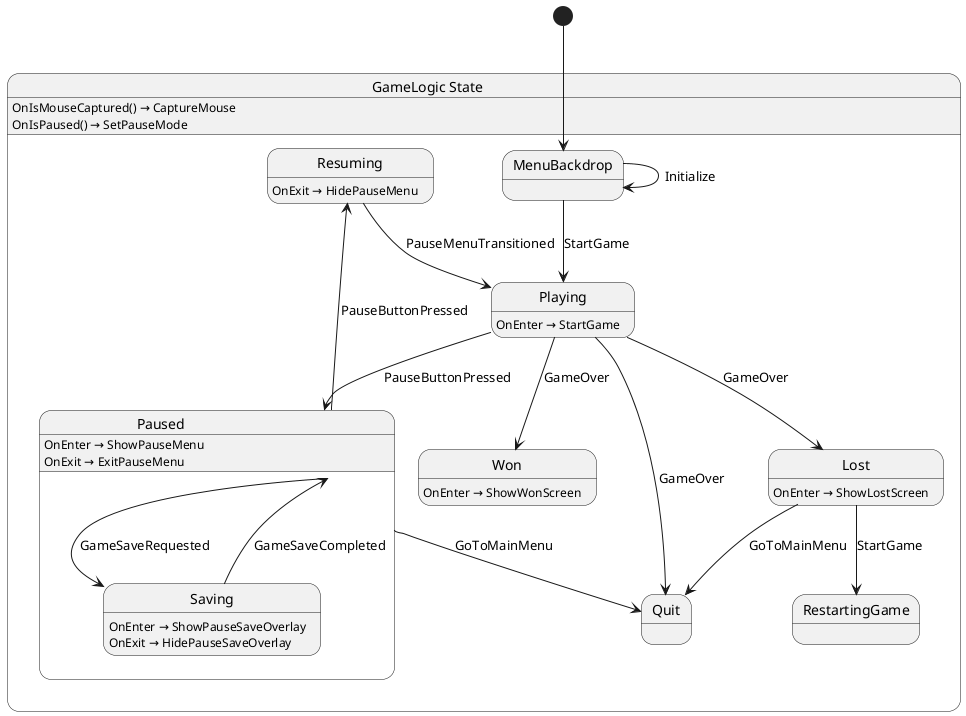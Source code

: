 @startuml GameLogic
state "GameLogic State" as GameDemo_GameLogic_State {
  state "Lost" as GameDemo_GameLogic_State_Lost {
    GameDemo_GameLogic_State_Lost : OnEnter → ShowLostScreen
  }
  state "MenuBackdrop" as GameDemo_GameLogic_State_MenuBackdrop
  state "Paused" as GameDemo_GameLogic_State_Paused {
    state "Saving" as GameDemo_GameLogic_State_Saving {
      GameDemo_GameLogic_State_Saving : OnEnter → ShowPauseSaveOverlay
      GameDemo_GameLogic_State_Saving : OnExit → HidePauseSaveOverlay
    }
    GameDemo_GameLogic_State_Paused : OnEnter → ShowPauseMenu
    GameDemo_GameLogic_State_Paused : OnExit → ExitPauseMenu
  }
  state "Playing" as GameDemo_GameLogic_State_Playing {
    GameDemo_GameLogic_State_Playing : OnEnter → StartGame
  }
  state "Quit" as GameDemo_GameLogic_State_Quit
  state "RestartingGame" as GameDemo_GameLogic_State_RestartingGame
  state "Resuming" as GameDemo_GameLogic_State_Resuming {
    GameDemo_GameLogic_State_Resuming : OnExit → HidePauseMenu
  }
  state "Won" as GameDemo_GameLogic_State_Won {
    GameDemo_GameLogic_State_Won : OnEnter → ShowWonScreen
  }
  GameDemo_GameLogic_State : OnIsMouseCaptured() → CaptureMouse
  GameDemo_GameLogic_State : OnIsPaused() → SetPauseMode
}

GameDemo_GameLogic_State_Lost --> GameDemo_GameLogic_State_Quit : GoToMainMenu
GameDemo_GameLogic_State_Lost --> GameDemo_GameLogic_State_RestartingGame : StartGame
GameDemo_GameLogic_State_MenuBackdrop --> GameDemo_GameLogic_State_MenuBackdrop : Initialize
GameDemo_GameLogic_State_MenuBackdrop --> GameDemo_GameLogic_State_Playing : StartGame
GameDemo_GameLogic_State_Paused --> GameDemo_GameLogic_State_Quit : GoToMainMenu
GameDemo_GameLogic_State_Paused --> GameDemo_GameLogic_State_Resuming : PauseButtonPressed
GameDemo_GameLogic_State_Paused --> GameDemo_GameLogic_State_Saving : GameSaveRequested
GameDemo_GameLogic_State_Playing --> GameDemo_GameLogic_State_Lost : GameOver
GameDemo_GameLogic_State_Playing --> GameDemo_GameLogic_State_Paused : PauseButtonPressed
GameDemo_GameLogic_State_Playing --> GameDemo_GameLogic_State_Quit : GameOver
GameDemo_GameLogic_State_Playing --> GameDemo_GameLogic_State_Won : GameOver
GameDemo_GameLogic_State_Resuming --> GameDemo_GameLogic_State_Playing : PauseMenuTransitioned
GameDemo_GameLogic_State_Saving --> GameDemo_GameLogic_State_Paused : GameSaveCompleted

[*] --> GameDemo_GameLogic_State_MenuBackdrop
@enduml